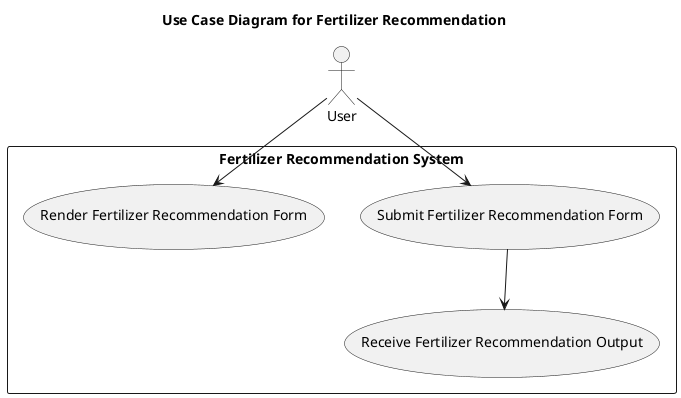 @startuml Fertilizer Recommendation
title Use Case Diagram for Fertilizer Recommendation

actor User as U
rectangle "Fertilizer Recommendation System" {
    usecase "Submit Fertilizer Recommendation Form" as Submit
    usecase "Render Fertilizer Recommendation Form" as Render
    usecase "Receive Fertilizer Recommendation Output" as Receive
    U --> Render
    U --> Submit
    Submit --> Receive
}
@enduml